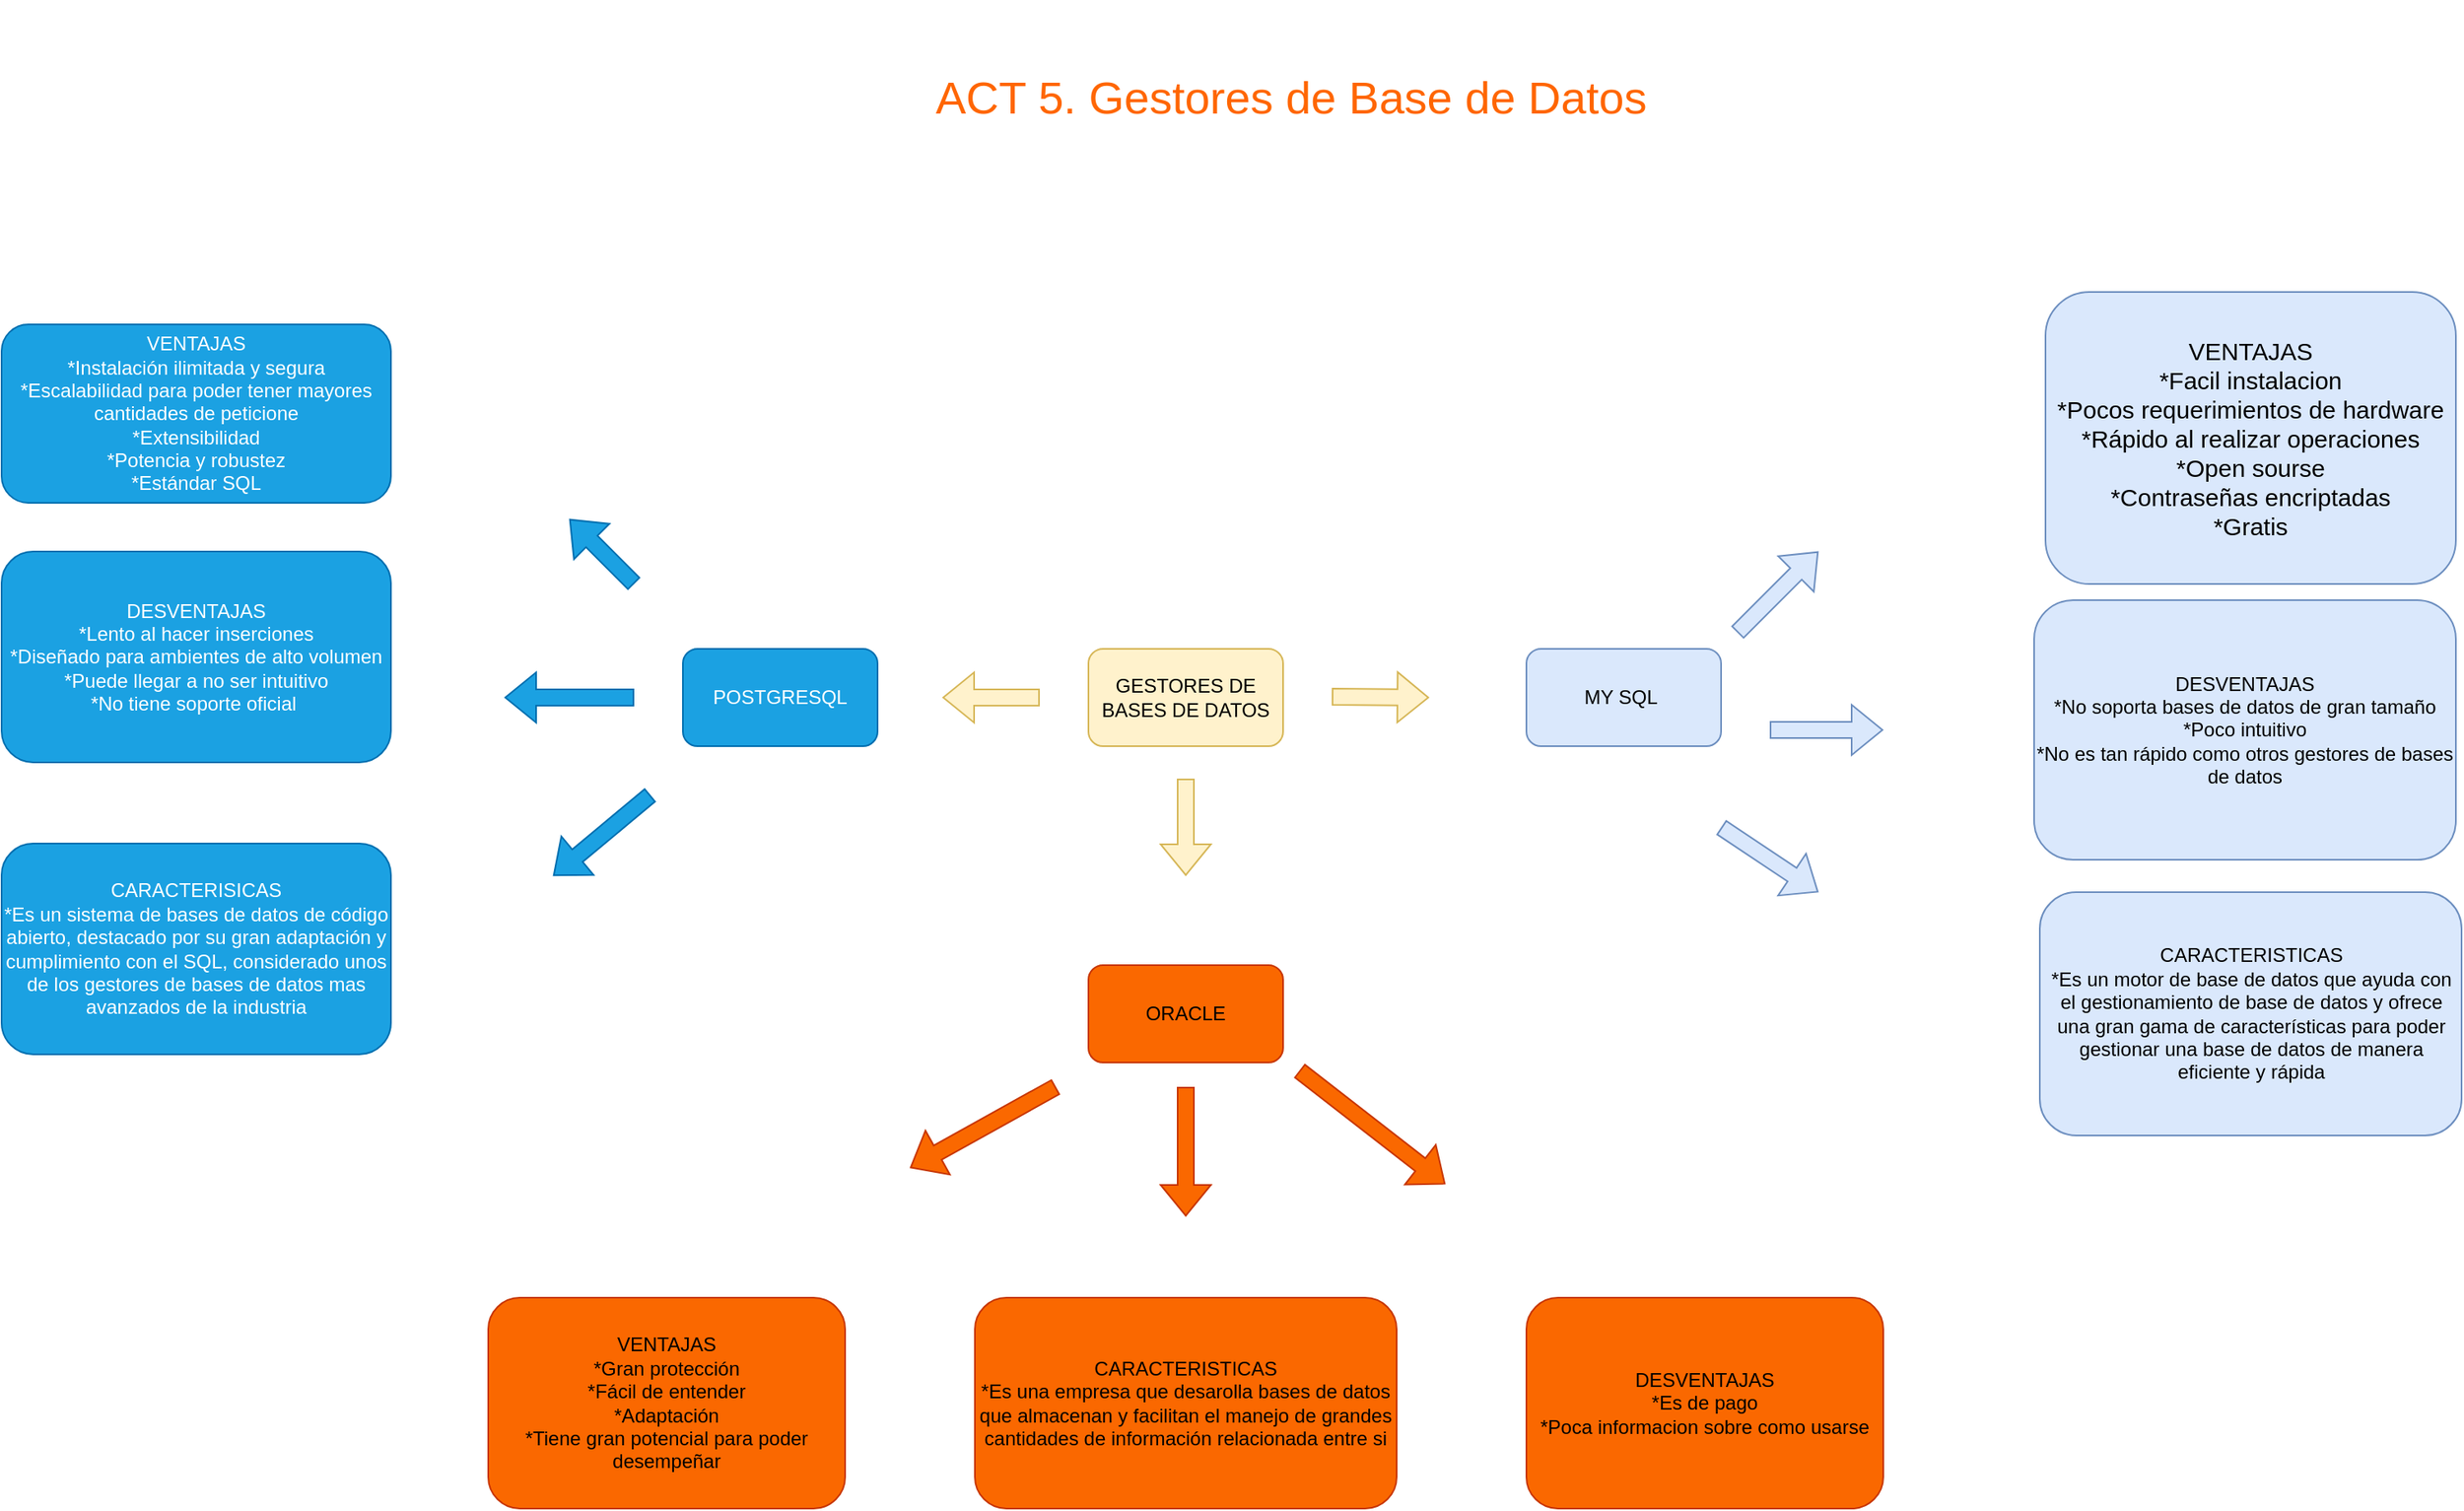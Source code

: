 <mxfile version="22.1.11" type="github">
  <diagram name="Página-1" id="5dY2nkr8pkFaIul5BPNd">
    <mxGraphModel dx="2441" dy="2094" grid="1" gridSize="10" guides="1" tooltips="1" connect="1" arrows="1" fold="1" page="1" pageScale="1" pageWidth="827" pageHeight="1169" math="0" shadow="0">
      <root>
        <mxCell id="0" />
        <mxCell id="1" parent="0" />
        <mxCell id="f9EB3z8Z_iPtyGmVsK0m-1" value="GESTORES DE BASES DE DATOS" style="rounded=1;whiteSpace=wrap;html=1;fillColor=#fff2cc;strokeColor=#d6b656;" vertex="1" parent="1">
          <mxGeometry x="250" y="200" width="120" height="60" as="geometry" />
        </mxCell>
        <mxCell id="f9EB3z8Z_iPtyGmVsK0m-4" value="MY SQL&amp;nbsp;" style="rounded=1;whiteSpace=wrap;html=1;fillColor=#dae8fc;strokeColor=#6c8ebf;" vertex="1" parent="1">
          <mxGeometry x="520" y="200" width="120" height="60" as="geometry" />
        </mxCell>
        <mxCell id="f9EB3z8Z_iPtyGmVsK0m-5" value="&lt;font style=&quot;font-size: 15px;&quot;&gt;VENTAJAS&lt;br&gt;*Facil instalacion&lt;br&gt;*Pocos requerimientos de hardware&lt;br&gt;*Rápido al realizar operaciones&lt;br&gt;*Open sourse&lt;br&gt;*Contraseñas encriptadas&lt;br&gt;*Gratis&lt;/font&gt;" style="rounded=1;whiteSpace=wrap;html=1;align=center;fillColor=#dae8fc;strokeColor=#6c8ebf;" vertex="1" parent="1">
          <mxGeometry x="840" y="-20" width="253" height="180" as="geometry" />
        </mxCell>
        <mxCell id="f9EB3z8Z_iPtyGmVsK0m-6" value="DESVENTAJAS&lt;br&gt;*No soporta bases de datos de gran tamaño&lt;br&gt;*Poco intuitivo&lt;br&gt;*No es tan rápido como otros gestores de bases de datos" style="rounded=1;whiteSpace=wrap;html=1;fillColor=#dae8fc;strokeColor=#6c8ebf;" vertex="1" parent="1">
          <mxGeometry x="833" y="170" width="260" height="160" as="geometry" />
        </mxCell>
        <mxCell id="f9EB3z8Z_iPtyGmVsK0m-7" value="CARACTERISTICAS&lt;br&gt;*Es un motor de base de datos que ayuda con el gestionamiento de base de datos y ofrece una gran gama de características para poder gestionar una base de datos de manera eficiente y rápida" style="rounded=1;whiteSpace=wrap;html=1;fillColor=#dae8fc;strokeColor=#6c8ebf;" vertex="1" parent="1">
          <mxGeometry x="836.5" y="350" width="260" height="150" as="geometry" />
        </mxCell>
        <mxCell id="f9EB3z8Z_iPtyGmVsK0m-9" value="" style="shape=flexArrow;endArrow=classic;html=1;rounded=0;fillColor=#dae8fc;strokeColor=#6c8ebf;" edge="1" parent="1">
          <mxGeometry width="50" height="50" relative="1" as="geometry">
            <mxPoint x="650" y="190" as="sourcePoint" />
            <mxPoint x="700" y="140" as="targetPoint" />
          </mxGeometry>
        </mxCell>
        <mxCell id="f9EB3z8Z_iPtyGmVsK0m-10" value="" style="shape=flexArrow;endArrow=classic;html=1;rounded=0;fillColor=#dae8fc;strokeColor=#6c8ebf;" edge="1" parent="1">
          <mxGeometry width="50" height="50" relative="1" as="geometry">
            <mxPoint x="670" y="250" as="sourcePoint" />
            <mxPoint x="740" y="250" as="targetPoint" />
          </mxGeometry>
        </mxCell>
        <mxCell id="f9EB3z8Z_iPtyGmVsK0m-11" value="" style="shape=flexArrow;endArrow=classic;html=1;rounded=0;fillColor=#dae8fc;strokeColor=#6c8ebf;" edge="1" parent="1">
          <mxGeometry width="50" height="50" relative="1" as="geometry">
            <mxPoint x="640" y="310" as="sourcePoint" />
            <mxPoint x="700" y="350" as="targetPoint" />
          </mxGeometry>
        </mxCell>
        <mxCell id="f9EB3z8Z_iPtyGmVsK0m-12" value="POSTGRESQL" style="rounded=1;whiteSpace=wrap;html=1;fillColor=#1ba1e2;fontColor=#ffffff;strokeColor=#006EAF;" vertex="1" parent="1">
          <mxGeometry y="200" width="120" height="60" as="geometry" />
        </mxCell>
        <mxCell id="f9EB3z8Z_iPtyGmVsK0m-13" value="VENTAJAS&lt;br&gt;*Instalación ilimitada y segura&lt;br&gt;*Escalabilidad para poder tener mayores cantidades de peticione&lt;br&gt;*Extensibilidad&lt;br&gt;*Potencia y robustez&lt;br&gt;*Estándar SQL" style="rounded=1;whiteSpace=wrap;html=1;fillColor=#1ba1e2;fontColor=#ffffff;strokeColor=#006EAF;" vertex="1" parent="1">
          <mxGeometry x="-420" width="240" height="110" as="geometry" />
        </mxCell>
        <mxCell id="f9EB3z8Z_iPtyGmVsK0m-14" value="DESVENTAJAS&lt;br&gt;*Lento al hacer inserciones&lt;br&gt;*Diseñado para ambientes de alto volumen&lt;br&gt;*Puede llegar a no ser intuitivo&lt;br&gt;*No tiene soporte oficial&amp;nbsp;" style="rounded=1;whiteSpace=wrap;html=1;fillColor=#1ba1e2;fontColor=#ffffff;strokeColor=#006EAF;" vertex="1" parent="1">
          <mxGeometry x="-420" y="140" width="240" height="130" as="geometry" />
        </mxCell>
        <mxCell id="f9EB3z8Z_iPtyGmVsK0m-15" value="CARACTERISICAS&lt;br&gt;*Es un sistema de bases de datos de código abierto, destacado por su gran adaptación y cumplimiento con el SQL, considerado unos de los gestores de bases de datos mas avanzados de la industria" style="rounded=1;whiteSpace=wrap;html=1;fillColor=#1ba1e2;fontColor=#ffffff;strokeColor=#006EAF;" vertex="1" parent="1">
          <mxGeometry x="-420" y="320" width="240" height="130" as="geometry" />
        </mxCell>
        <mxCell id="f9EB3z8Z_iPtyGmVsK0m-16" value="" style="shape=flexArrow;endArrow=classic;html=1;rounded=0;fillColor=#1ba1e2;strokeColor=#006EAF;" edge="1" parent="1">
          <mxGeometry width="50" height="50" relative="1" as="geometry">
            <mxPoint x="-30" y="160" as="sourcePoint" />
            <mxPoint x="-70" y="120" as="targetPoint" />
          </mxGeometry>
        </mxCell>
        <mxCell id="f9EB3z8Z_iPtyGmVsK0m-17" value="" style="shape=flexArrow;endArrow=classic;html=1;rounded=0;fillColor=#1ba1e2;strokeColor=#006EAF;" edge="1" parent="1">
          <mxGeometry width="50" height="50" relative="1" as="geometry">
            <mxPoint x="-30" y="230" as="sourcePoint" />
            <mxPoint x="-110" y="230" as="targetPoint" />
          </mxGeometry>
        </mxCell>
        <mxCell id="f9EB3z8Z_iPtyGmVsK0m-18" value="" style="shape=flexArrow;endArrow=classic;html=1;rounded=0;fillColor=#1ba1e2;strokeColor=#006EAF;" edge="1" parent="1">
          <mxGeometry width="50" height="50" relative="1" as="geometry">
            <mxPoint x="-20" y="290" as="sourcePoint" />
            <mxPoint x="-80" y="340" as="targetPoint" />
          </mxGeometry>
        </mxCell>
        <mxCell id="f9EB3z8Z_iPtyGmVsK0m-19" value="ORACLE" style="rounded=1;whiteSpace=wrap;html=1;fillColor=#fa6800;fontColor=#000000;strokeColor=#C73500;" vertex="1" parent="1">
          <mxGeometry x="250" y="395" width="120" height="60" as="geometry" />
        </mxCell>
        <mxCell id="f9EB3z8Z_iPtyGmVsK0m-21" value="VENTAJAS&lt;br&gt;*Gran protección&lt;br&gt;*Fácil de entender&lt;br&gt;*Adaptación&lt;br&gt;*Tiene gran potencial para poder desempeñar" style="rounded=1;whiteSpace=wrap;html=1;fillColor=#fa6800;fontColor=#000000;strokeColor=#C73500;" vertex="1" parent="1">
          <mxGeometry x="-120" y="600" width="220" height="130" as="geometry" />
        </mxCell>
        <mxCell id="f9EB3z8Z_iPtyGmVsK0m-22" value="DESVENTAJAS&lt;br&gt;*Es de pago&lt;br&gt;*Poca informacion sobre como usarse&lt;br&gt;" style="rounded=1;whiteSpace=wrap;html=1;fillColor=#fa6800;fontColor=#000000;strokeColor=#C73500;" vertex="1" parent="1">
          <mxGeometry x="520" y="600" width="220" height="130" as="geometry" />
        </mxCell>
        <mxCell id="f9EB3z8Z_iPtyGmVsK0m-23" value="CARACTERISTICAS&lt;br&gt;*Es una empresa que desarolla bases de datos que almacenan y facilitan el manejo de grandes cantidades de información relacionada entre si" style="rounded=1;whiteSpace=wrap;html=1;fillColor=#fa6800;fontColor=#000000;strokeColor=#C73500;" vertex="1" parent="1">
          <mxGeometry x="180" y="600" width="260" height="130" as="geometry" />
        </mxCell>
        <mxCell id="f9EB3z8Z_iPtyGmVsK0m-25" value="" style="shape=flexArrow;endArrow=classic;html=1;rounded=0;fillColor=#fa6800;strokeColor=#C73500;" edge="1" parent="1">
          <mxGeometry width="50" height="50" relative="1" as="geometry">
            <mxPoint x="230" y="470" as="sourcePoint" />
            <mxPoint x="140" y="520" as="targetPoint" />
          </mxGeometry>
        </mxCell>
        <mxCell id="f9EB3z8Z_iPtyGmVsK0m-26" value="" style="shape=flexArrow;endArrow=classic;html=1;rounded=0;fillColor=#fa6800;strokeColor=#C73500;" edge="1" parent="1">
          <mxGeometry width="50" height="50" relative="1" as="geometry">
            <mxPoint x="310" y="470" as="sourcePoint" />
            <mxPoint x="310" y="550" as="targetPoint" />
          </mxGeometry>
        </mxCell>
        <mxCell id="f9EB3z8Z_iPtyGmVsK0m-27" value="" style="shape=flexArrow;endArrow=classic;html=1;rounded=0;fillColor=#fa6800;strokeColor=#C73500;" edge="1" parent="1">
          <mxGeometry width="50" height="50" relative="1" as="geometry">
            <mxPoint x="380" y="460" as="sourcePoint" />
            <mxPoint x="470" y="530" as="targetPoint" />
          </mxGeometry>
        </mxCell>
        <mxCell id="f9EB3z8Z_iPtyGmVsK0m-28" value="" style="shape=flexArrow;endArrow=classic;html=1;rounded=0;fillColor=#fff2cc;strokeColor=#d6b656;" edge="1" parent="1">
          <mxGeometry width="50" height="50" relative="1" as="geometry">
            <mxPoint x="220" y="230" as="sourcePoint" />
            <mxPoint x="160" y="230" as="targetPoint" />
          </mxGeometry>
        </mxCell>
        <mxCell id="f9EB3z8Z_iPtyGmVsK0m-29" value="" style="shape=flexArrow;endArrow=classic;html=1;rounded=0;fillColor=#fff2cc;strokeColor=#d6b656;" edge="1" parent="1">
          <mxGeometry width="50" height="50" relative="1" as="geometry">
            <mxPoint x="400" y="229.5" as="sourcePoint" />
            <mxPoint x="460" y="230" as="targetPoint" />
          </mxGeometry>
        </mxCell>
        <mxCell id="f9EB3z8Z_iPtyGmVsK0m-30" value="" style="shape=flexArrow;endArrow=classic;html=1;rounded=0;fillColor=#fff2cc;strokeColor=#d6b656;" edge="1" parent="1">
          <mxGeometry width="50" height="50" relative="1" as="geometry">
            <mxPoint x="310" y="280" as="sourcePoint" />
            <mxPoint x="310" y="340" as="targetPoint" />
          </mxGeometry>
        </mxCell>
        <mxCell id="f9EB3z8Z_iPtyGmVsK0m-31" value="&lt;h1 style=&quot;margin: 10px 0px; font-weight: normal; line-height: 40px; color: rgb(255, 102, 0); text-rendering: optimizelegibility; font-size: 28px; text-align: left; background-color: rgb(255, 255, 255); font-family: &amp;quot;Source Sans 3 Bold 700&amp;quot;, sans-serif !important;&quot;&gt;ACT 5. Gestores de Base de Datos&lt;/h1&gt;" style="text;html=1;strokeColor=none;fillColor=none;align=center;verticalAlign=middle;whiteSpace=wrap;rounded=0;" vertex="1" parent="1">
          <mxGeometry y="-200" width="750" height="120" as="geometry" />
        </mxCell>
      </root>
    </mxGraphModel>
  </diagram>
</mxfile>
